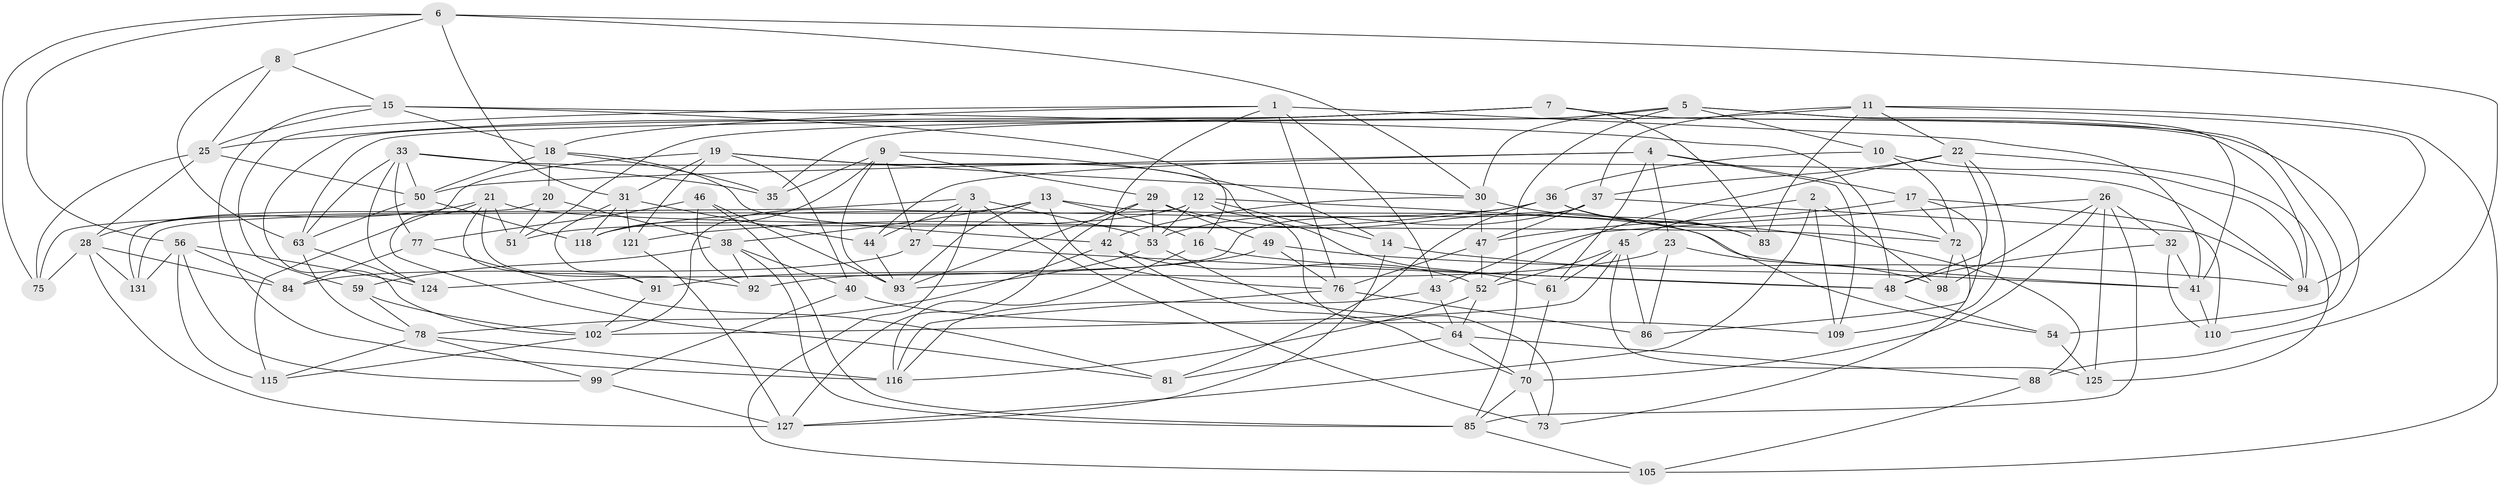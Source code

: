 // Generated by graph-tools (version 1.1) at 2025/52/02/27/25 19:52:27]
// undirected, 87 vertices, 220 edges
graph export_dot {
graph [start="1"]
  node [color=gray90,style=filled];
  1 [super="+132"];
  2;
  3 [super="+96"];
  4 [super="+133"];
  5 [super="+111"];
  6 [super="+97"];
  7 [super="+65"];
  8;
  9 [super="+79"];
  10;
  11 [super="+24"];
  12 [super="+104"];
  13 [super="+34"];
  14;
  15 [super="+100"];
  16;
  17 [super="+128"];
  18 [super="+106"];
  19 [super="+66"];
  20;
  21 [super="+57"];
  22 [super="+89"];
  23;
  25 [super="+69"];
  26 [super="+39"];
  27;
  28 [super="+55"];
  29 [super="+126"];
  30 [super="+122"];
  31 [super="+120"];
  32;
  33 [super="+82"];
  35;
  36 [super="+60"];
  37 [super="+113"];
  38 [super="+62"];
  40;
  41 [super="+58"];
  42 [super="+90"];
  43;
  44;
  45 [super="+74"];
  46;
  47 [super="+103"];
  48 [super="+107"];
  49;
  50 [super="+80"];
  51;
  52 [super="+67"];
  53 [super="+71"];
  54;
  56 [super="+134"];
  59;
  61;
  63 [super="+68"];
  64 [super="+117"];
  70 [super="+87"];
  72 [super="+123"];
  73;
  75;
  76 [super="+112"];
  77;
  78 [super="+108"];
  81;
  83;
  84;
  85 [super="+130"];
  86;
  88;
  91;
  92;
  93 [super="+95"];
  94 [super="+101"];
  98;
  99;
  102 [super="+114"];
  105;
  109;
  110;
  115;
  116 [super="+119"];
  118;
  121;
  124;
  125;
  127 [super="+129"];
  131;
  1 -- 43;
  1 -- 76;
  1 -- 42;
  1 -- 59;
  1 -- 41;
  1 -- 18;
  2 -- 127;
  2 -- 98;
  2 -- 109;
  2 -- 45;
  3 -- 44;
  3 -- 27;
  3 -- 75;
  3 -- 73;
  3 -- 53;
  3 -- 105;
  4 -- 44;
  4 -- 61;
  4 -- 17;
  4 -- 109;
  4 -- 23;
  4 -- 50;
  5 -- 110;
  5 -- 51;
  5 -- 30;
  5 -- 41;
  5 -- 10;
  5 -- 85;
  6 -- 75;
  6 -- 30;
  6 -- 31;
  6 -- 8;
  6 -- 56;
  6 -- 88;
  7 -- 83;
  7 -- 94;
  7 -- 54;
  7 -- 25;
  7 -- 63;
  7 -- 102;
  8 -- 15;
  8 -- 25;
  8 -- 63;
  9 -- 27;
  9 -- 35;
  9 -- 29;
  9 -- 118;
  9 -- 93;
  9 -- 14;
  10 -- 72;
  10 -- 36;
  10 -- 94;
  11 -- 22;
  11 -- 35;
  11 -- 94;
  11 -- 105;
  11 -- 83;
  11 -- 37;
  12 -- 14;
  12 -- 88;
  12 -- 53;
  12 -- 73;
  12 -- 51;
  12 -- 131;
  13 -- 93;
  13 -- 102;
  13 -- 16;
  13 -- 41;
  13 -- 76;
  13 -- 38;
  14 -- 41;
  14 -- 127;
  15 -- 116;
  15 -- 16;
  15 -- 25;
  15 -- 48;
  15 -- 18;
  16 -- 48;
  16 -- 116;
  17 -- 47 [weight=2];
  17 -- 110;
  17 -- 86;
  17 -- 72;
  18 -- 42;
  18 -- 35;
  18 -- 20;
  18 -- 50;
  19 -- 121;
  19 -- 40;
  19 -- 30;
  19 -- 115;
  19 -- 61;
  19 -- 31;
  20 -- 131;
  20 -- 51;
  20 -- 38;
  21 -- 92;
  21 -- 91;
  21 -- 81;
  21 -- 72;
  21 -- 51;
  21 -- 28;
  22 -- 125;
  22 -- 48;
  22 -- 109;
  22 -- 52;
  22 -- 37;
  23 -- 92;
  23 -- 98;
  23 -- 86;
  25 -- 75;
  25 -- 28;
  25 -- 50;
  26 -- 98;
  26 -- 32;
  26 -- 125;
  26 -- 43;
  26 -- 70;
  26 -- 85;
  27 -- 48;
  27 -- 84;
  28 -- 75;
  28 -- 131;
  28 -- 84;
  28 -- 127;
  29 -- 54;
  29 -- 49;
  29 -- 53;
  29 -- 127;
  29 -- 93;
  30 -- 83;
  30 -- 42;
  30 -- 47;
  31 -- 121;
  31 -- 118;
  31 -- 44;
  31 -- 91;
  32 -- 48;
  32 -- 41;
  32 -- 110;
  33 -- 77;
  33 -- 35;
  33 -- 50;
  33 -- 124;
  33 -- 63;
  33 -- 94;
  36 -- 118;
  36 -- 81;
  36 -- 72;
  36 -- 121;
  36 -- 83;
  37 -- 53;
  37 -- 94;
  37 -- 124;
  37 -- 47;
  38 -- 85;
  38 -- 40;
  38 -- 92;
  38 -- 59;
  40 -- 99;
  40 -- 109;
  41 -- 110;
  42 -- 78;
  42 -- 52;
  42 -- 70;
  43 -- 116;
  43 -- 64;
  44 -- 93;
  45 -- 102;
  45 -- 61;
  45 -- 125;
  45 -- 86;
  45 -- 52;
  46 -- 93;
  46 -- 85;
  46 -- 92;
  46 -- 77;
  47 -- 76;
  47 -- 52;
  48 -- 54;
  49 -- 94;
  49 -- 91;
  49 -- 76;
  50 -- 63;
  50 -- 118;
  52 -- 116;
  52 -- 64;
  53 -- 64;
  53 -- 93;
  54 -- 125;
  56 -- 99;
  56 -- 131;
  56 -- 124;
  56 -- 115;
  56 -- 84;
  59 -- 78;
  59 -- 102;
  61 -- 70;
  63 -- 124;
  63 -- 78;
  64 -- 81;
  64 -- 88;
  64 -- 70;
  70 -- 73;
  70 -- 85;
  72 -- 73;
  72 -- 98;
  76 -- 116;
  76 -- 86;
  77 -- 81;
  77 -- 84;
  78 -- 99;
  78 -- 115;
  78 -- 116;
  85 -- 105;
  88 -- 105;
  91 -- 102;
  99 -- 127;
  102 -- 115;
  121 -- 127;
}

